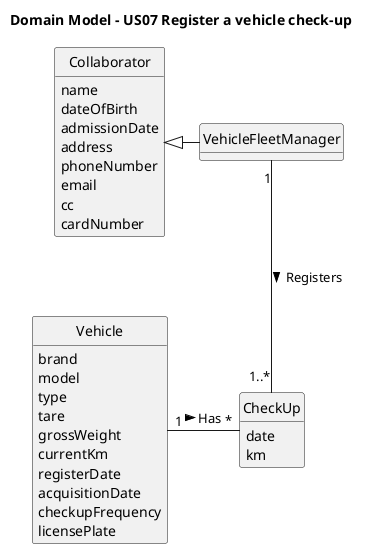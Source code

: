 @startuml
skinparam monochrome true
skinparam packageStyle rectangle
skinparam shadowing false
skinparam classAttributeIconSize 0
hide circle
hide methods

title Domain Model - US07 Register a vehicle check-up

class Collaborator {
    name
    dateOfBirth
    admissionDate
    address
    phoneNumber
    email
    cc
    cardNumber
}

class VehicleFleetManager {
}

class Vehicle{
    brand
    model
    type
    tare
    grossWeight
    currentKm
    registerDate
    acquisitionDate
    checkupFrequency
    licensePlate
}

class CheckUp{
    date
    km
}

Collaborator <|- VehicleFleetManager
VehicleFleetManager "1" -- "1..*" CheckUp : Registers >
Vehicle "1" - "*" CheckUp : Has >
@enduml